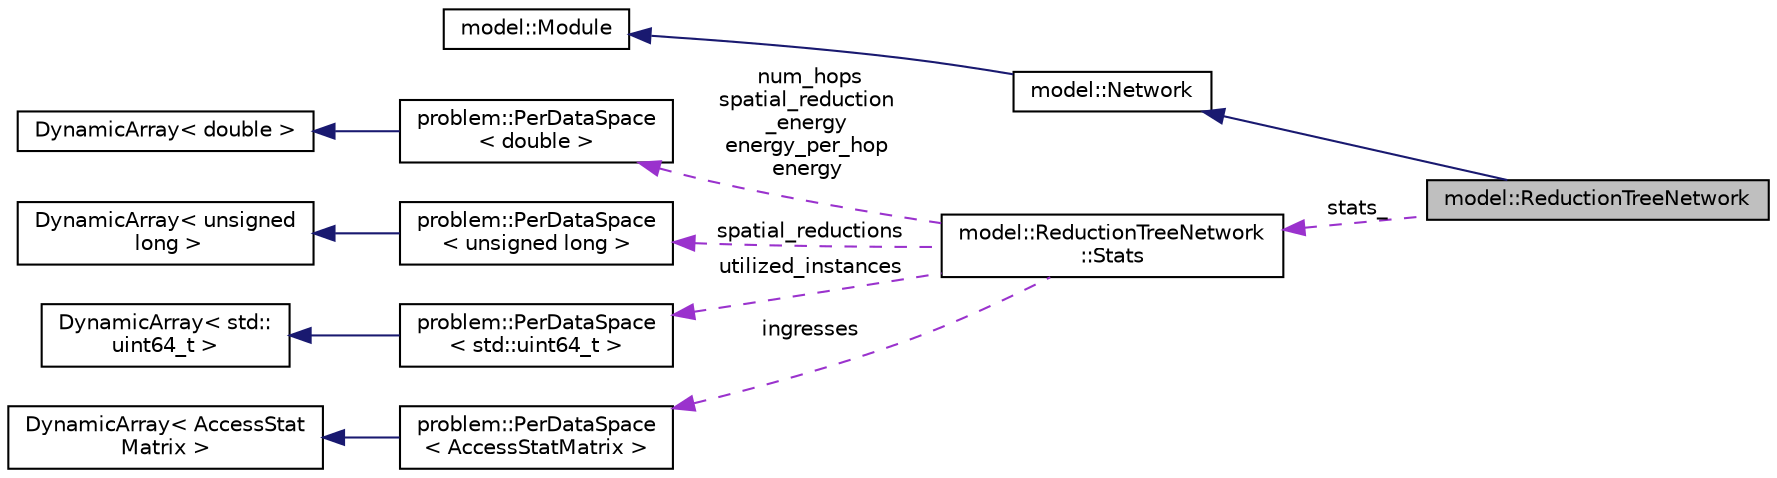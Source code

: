 digraph "model::ReductionTreeNetwork"
{
 // LATEX_PDF_SIZE
  edge [fontname="Helvetica",fontsize="10",labelfontname="Helvetica",labelfontsize="10"];
  node [fontname="Helvetica",fontsize="10",shape=record];
  rankdir="LR";
  Node1 [label="model::ReductionTreeNetwork",height=0.2,width=0.4,color="black", fillcolor="grey75", style="filled", fontcolor="black",tooltip=" "];
  Node2 -> Node1 [dir="back",color="midnightblue",fontsize="10",style="solid",fontname="Helvetica"];
  Node2 [label="model::Network",height=0.2,width=0.4,color="black", fillcolor="white", style="filled",URL="$classmodel_1_1Network.html",tooltip=" "];
  Node3 -> Node2 [dir="back",color="midnightblue",fontsize="10",style="solid",fontname="Helvetica"];
  Node3 [label="model::Module",height=0.2,width=0.4,color="black", fillcolor="white", style="filled",URL="$classmodel_1_1Module.html",tooltip=" "];
  Node4 -> Node1 [dir="back",color="darkorchid3",fontsize="10",style="dashed",label=" stats_" ,fontname="Helvetica"];
  Node4 [label="model::ReductionTreeNetwork\l::Stats",height=0.2,width=0.4,color="black", fillcolor="white", style="filled",URL="$structmodel_1_1ReductionTreeNetwork_1_1Stats.html",tooltip=" "];
  Node5 -> Node4 [dir="back",color="darkorchid3",fontsize="10",style="dashed",label=" num_hops\nspatial_reduction\l_energy\nenergy_per_hop\nenergy" ,fontname="Helvetica"];
  Node5 [label="problem::PerDataSpace\l\< double \>",height=0.2,width=0.4,color="black", fillcolor="white", style="filled",URL="$classproblem_1_1PerDataSpace.html",tooltip=" "];
  Node6 -> Node5 [dir="back",color="midnightblue",fontsize="10",style="solid",fontname="Helvetica"];
  Node6 [label="DynamicArray\< double \>",height=0.2,width=0.4,color="black", fillcolor="white", style="filled",URL="$classDynamicArray.html",tooltip=" "];
  Node7 -> Node4 [dir="back",color="darkorchid3",fontsize="10",style="dashed",label=" spatial_reductions" ,fontname="Helvetica"];
  Node7 [label="problem::PerDataSpace\l\< unsigned long \>",height=0.2,width=0.4,color="black", fillcolor="white", style="filled",URL="$classproblem_1_1PerDataSpace.html",tooltip=" "];
  Node8 -> Node7 [dir="back",color="midnightblue",fontsize="10",style="solid",fontname="Helvetica"];
  Node8 [label="DynamicArray\< unsigned\l long \>",height=0.2,width=0.4,color="black", fillcolor="white", style="filled",URL="$classDynamicArray.html",tooltip=" "];
  Node9 -> Node4 [dir="back",color="darkorchid3",fontsize="10",style="dashed",label=" utilized_instances" ,fontname="Helvetica"];
  Node9 [label="problem::PerDataSpace\l\< std::uint64_t \>",height=0.2,width=0.4,color="black", fillcolor="white", style="filled",URL="$classproblem_1_1PerDataSpace.html",tooltip=" "];
  Node10 -> Node9 [dir="back",color="midnightblue",fontsize="10",style="solid",fontname="Helvetica"];
  Node10 [label="DynamicArray\< std::\luint64_t \>",height=0.2,width=0.4,color="black", fillcolor="white", style="filled",URL="$classDynamicArray.html",tooltip=" "];
  Node11 -> Node4 [dir="back",color="darkorchid3",fontsize="10",style="dashed",label=" ingresses" ,fontname="Helvetica"];
  Node11 [label="problem::PerDataSpace\l\< AccessStatMatrix \>",height=0.2,width=0.4,color="black", fillcolor="white", style="filled",URL="$classproblem_1_1PerDataSpace.html",tooltip=" "];
  Node12 -> Node11 [dir="back",color="midnightblue",fontsize="10",style="solid",fontname="Helvetica"];
  Node12 [label="DynamicArray\< AccessStat\lMatrix \>",height=0.2,width=0.4,color="black", fillcolor="white", style="filled",URL="$classDynamicArray.html",tooltip=" "];
}
